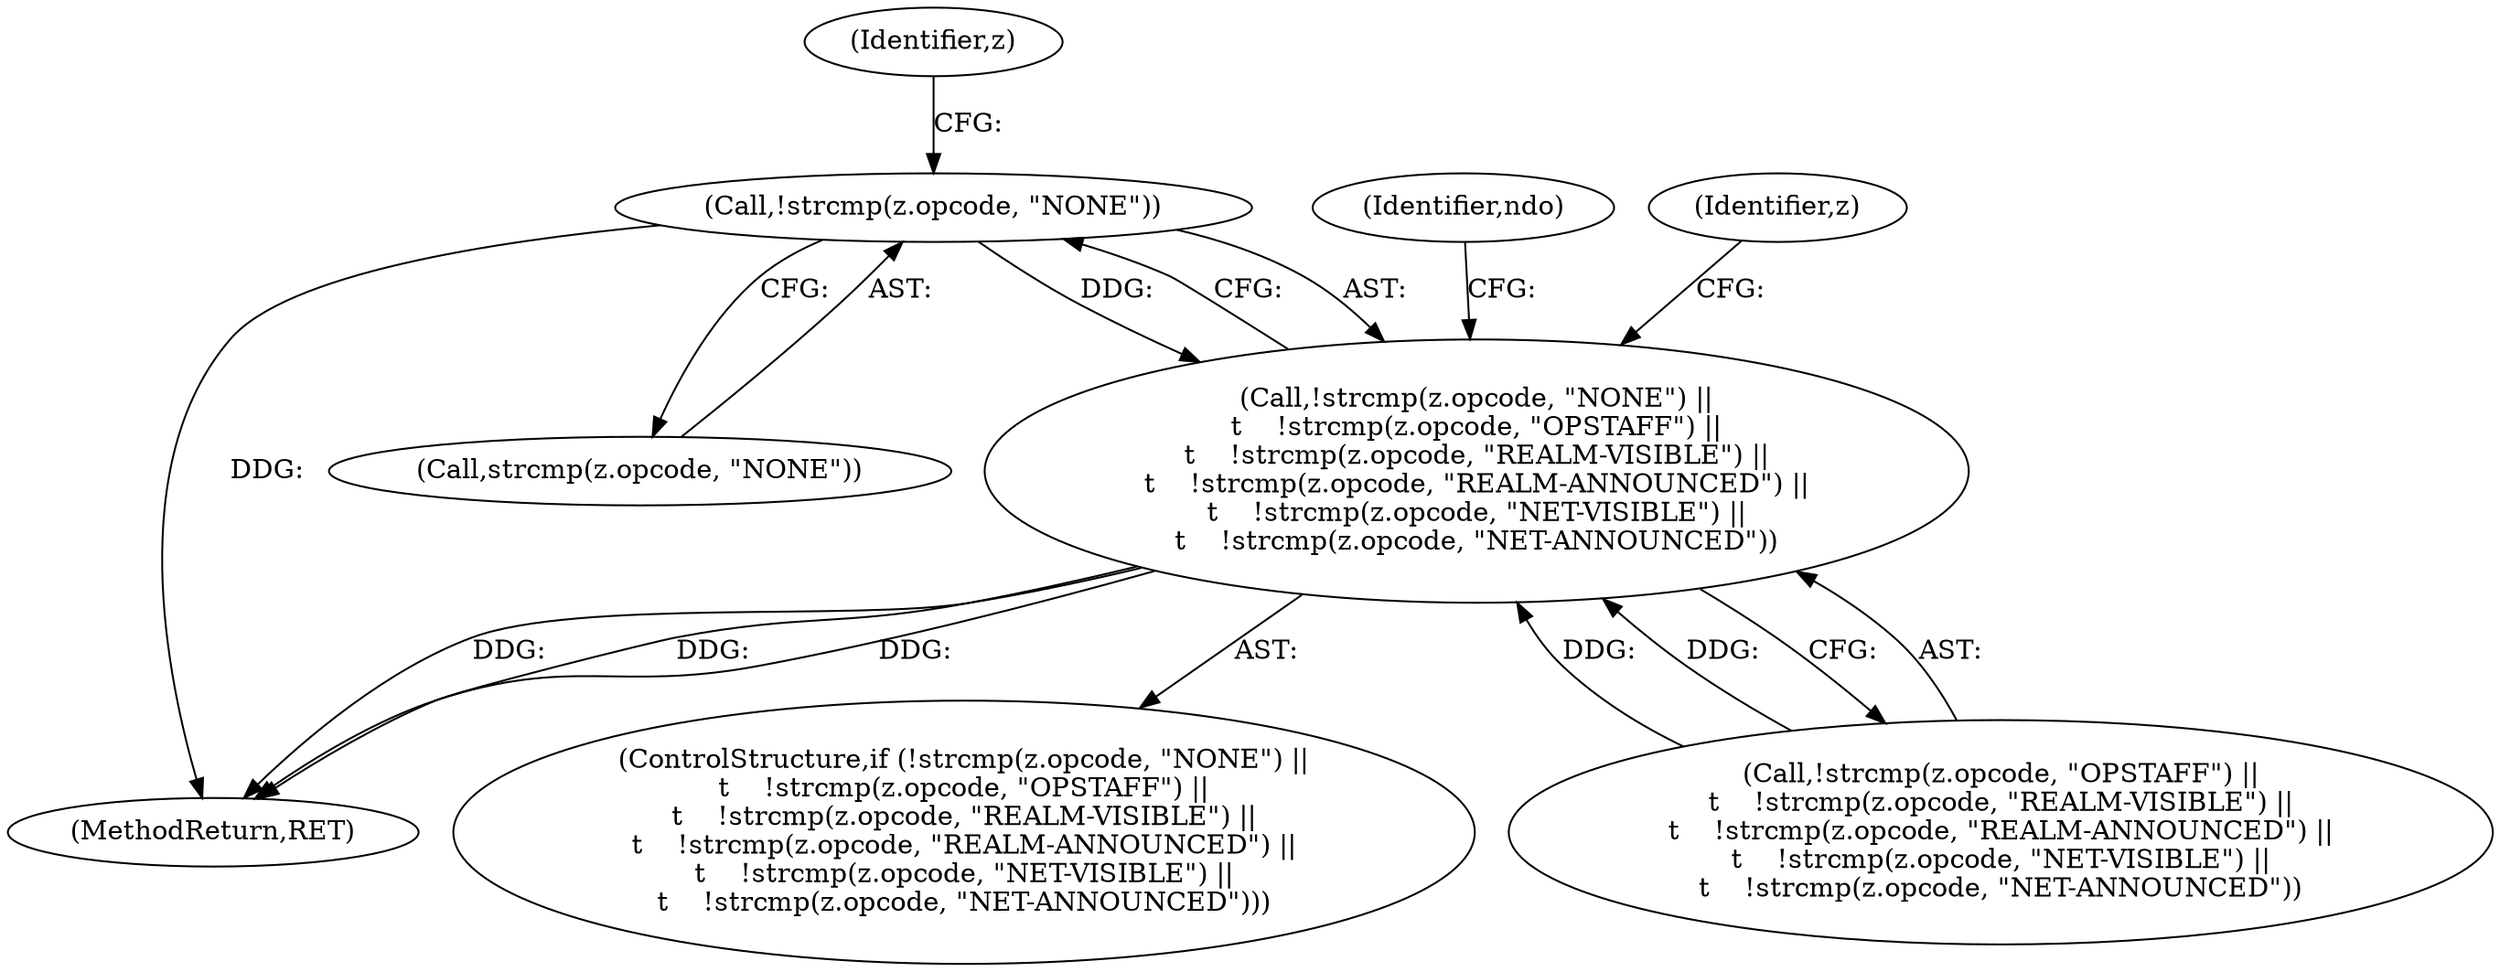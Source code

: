 digraph "0_tcpdump_d17507ffa3e9742199b02a66aa940e79ababfa30_0@API" {
"1000673" [label="(Call,!strcmp(z.opcode, \"NONE\"))"];
"1000672" [label="(Call,!strcmp(z.opcode, \"NONE\") ||\n\t    !strcmp(z.opcode, \"OPSTAFF\") ||\n\t    !strcmp(z.opcode, \"REALM-VISIBLE\") ||\n\t    !strcmp(z.opcode, \"REALM-ANNOUNCED\") ||\n\t    !strcmp(z.opcode, \"NET-VISIBLE\") ||\n\t    !strcmp(z.opcode, \"NET-ANNOUNCED\"))"];
"1000748" [label="(MethodReturn,RET)"];
"1000728" [label="(Identifier,z)"];
"1000683" [label="(Identifier,z)"];
"1000716" [label="(Identifier,ndo)"];
"1000671" [label="(ControlStructure,if (!strcmp(z.opcode, \"NONE\") ||\n\t    !strcmp(z.opcode, \"OPSTAFF\") ||\n\t    !strcmp(z.opcode, \"REALM-VISIBLE\") ||\n\t    !strcmp(z.opcode, \"REALM-ANNOUNCED\") ||\n\t    !strcmp(z.opcode, \"NET-VISIBLE\") ||\n\t    !strcmp(z.opcode, \"NET-ANNOUNCED\")))"];
"1000674" [label="(Call,strcmp(z.opcode, \"NONE\"))"];
"1000679" [label="(Call,!strcmp(z.opcode, \"OPSTAFF\") ||\n\t    !strcmp(z.opcode, \"REALM-VISIBLE\") ||\n\t    !strcmp(z.opcode, \"REALM-ANNOUNCED\") ||\n\t    !strcmp(z.opcode, \"NET-VISIBLE\") ||\n\t    !strcmp(z.opcode, \"NET-ANNOUNCED\"))"];
"1000673" [label="(Call,!strcmp(z.opcode, \"NONE\"))"];
"1000672" [label="(Call,!strcmp(z.opcode, \"NONE\") ||\n\t    !strcmp(z.opcode, \"OPSTAFF\") ||\n\t    !strcmp(z.opcode, \"REALM-VISIBLE\") ||\n\t    !strcmp(z.opcode, \"REALM-ANNOUNCED\") ||\n\t    !strcmp(z.opcode, \"NET-VISIBLE\") ||\n\t    !strcmp(z.opcode, \"NET-ANNOUNCED\"))"];
"1000673" -> "1000672"  [label="AST: "];
"1000673" -> "1000674"  [label="CFG: "];
"1000674" -> "1000673"  [label="AST: "];
"1000683" -> "1000673"  [label="CFG: "];
"1000672" -> "1000673"  [label="CFG: "];
"1000673" -> "1000748"  [label="DDG: "];
"1000673" -> "1000672"  [label="DDG: "];
"1000672" -> "1000671"  [label="AST: "];
"1000672" -> "1000679"  [label="CFG: "];
"1000679" -> "1000672"  [label="AST: "];
"1000716" -> "1000672"  [label="CFG: "];
"1000728" -> "1000672"  [label="CFG: "];
"1000672" -> "1000748"  [label="DDG: "];
"1000672" -> "1000748"  [label="DDG: "];
"1000672" -> "1000748"  [label="DDG: "];
"1000679" -> "1000672"  [label="DDG: "];
"1000679" -> "1000672"  [label="DDG: "];
}
